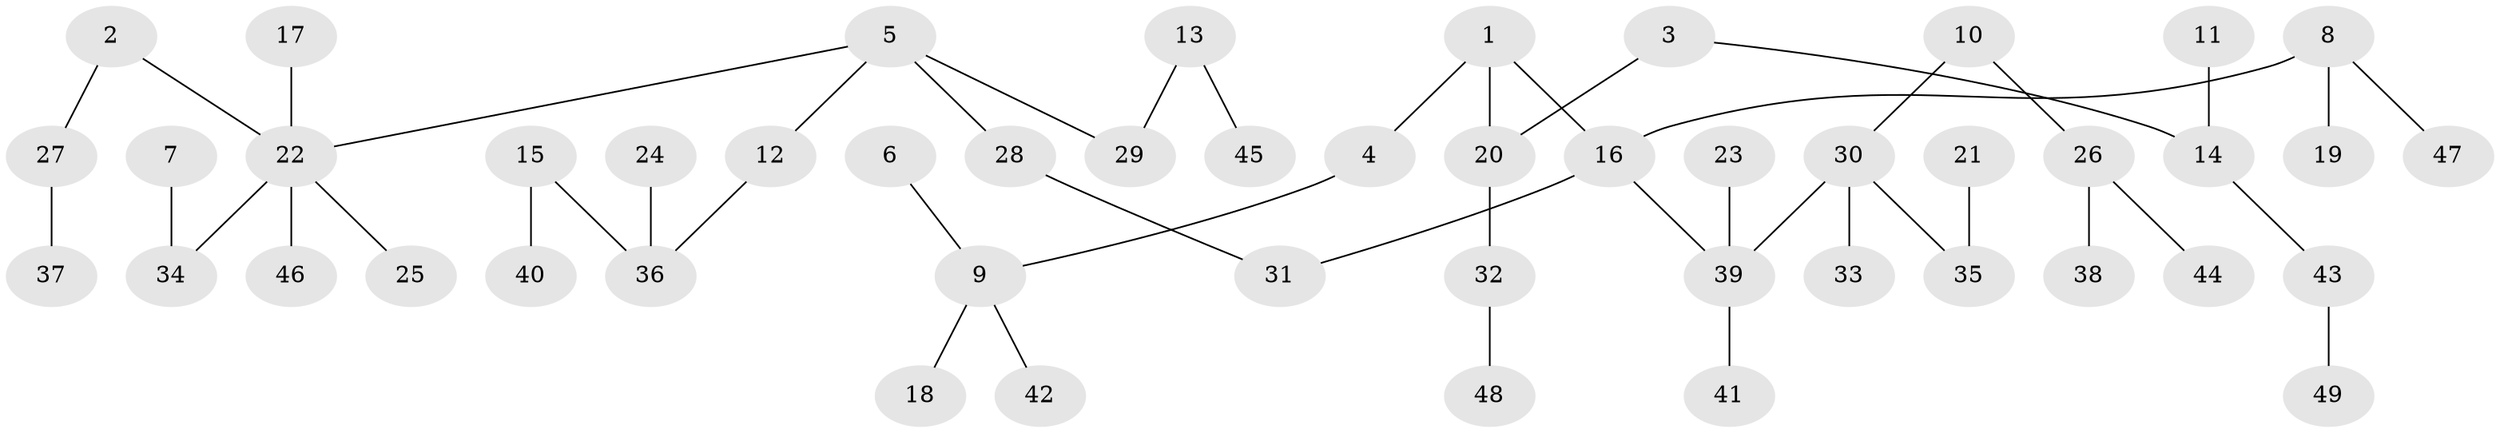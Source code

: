 // original degree distribution, {6: 0.030612244897959183, 4: 0.07142857142857142, 1: 0.5408163265306123, 3: 0.1326530612244898, 2: 0.19387755102040816, 5: 0.02040816326530612, 8: 0.01020408163265306}
// Generated by graph-tools (version 1.1) at 2025/02/03/09/25 03:02:23]
// undirected, 49 vertices, 48 edges
graph export_dot {
graph [start="1"]
  node [color=gray90,style=filled];
  1;
  2;
  3;
  4;
  5;
  6;
  7;
  8;
  9;
  10;
  11;
  12;
  13;
  14;
  15;
  16;
  17;
  18;
  19;
  20;
  21;
  22;
  23;
  24;
  25;
  26;
  27;
  28;
  29;
  30;
  31;
  32;
  33;
  34;
  35;
  36;
  37;
  38;
  39;
  40;
  41;
  42;
  43;
  44;
  45;
  46;
  47;
  48;
  49;
  1 -- 4 [weight=1.0];
  1 -- 16 [weight=1.0];
  1 -- 20 [weight=1.0];
  2 -- 22 [weight=1.0];
  2 -- 27 [weight=1.0];
  3 -- 14 [weight=1.0];
  3 -- 20 [weight=1.0];
  4 -- 9 [weight=1.0];
  5 -- 12 [weight=1.0];
  5 -- 22 [weight=1.0];
  5 -- 28 [weight=1.0];
  5 -- 29 [weight=1.0];
  6 -- 9 [weight=1.0];
  7 -- 34 [weight=1.0];
  8 -- 16 [weight=1.0];
  8 -- 19 [weight=1.0];
  8 -- 47 [weight=1.0];
  9 -- 18 [weight=1.0];
  9 -- 42 [weight=1.0];
  10 -- 26 [weight=1.0];
  10 -- 30 [weight=1.0];
  11 -- 14 [weight=1.0];
  12 -- 36 [weight=1.0];
  13 -- 29 [weight=1.0];
  13 -- 45 [weight=1.0];
  14 -- 43 [weight=1.0];
  15 -- 36 [weight=1.0];
  15 -- 40 [weight=1.0];
  16 -- 31 [weight=1.0];
  16 -- 39 [weight=1.0];
  17 -- 22 [weight=1.0];
  20 -- 32 [weight=1.0];
  21 -- 35 [weight=1.0];
  22 -- 25 [weight=1.0];
  22 -- 34 [weight=1.0];
  22 -- 46 [weight=1.0];
  23 -- 39 [weight=1.0];
  24 -- 36 [weight=1.0];
  26 -- 38 [weight=1.0];
  26 -- 44 [weight=1.0];
  27 -- 37 [weight=1.0];
  28 -- 31 [weight=1.0];
  30 -- 33 [weight=1.0];
  30 -- 35 [weight=1.0];
  30 -- 39 [weight=1.0];
  32 -- 48 [weight=1.0];
  39 -- 41 [weight=1.0];
  43 -- 49 [weight=1.0];
}
